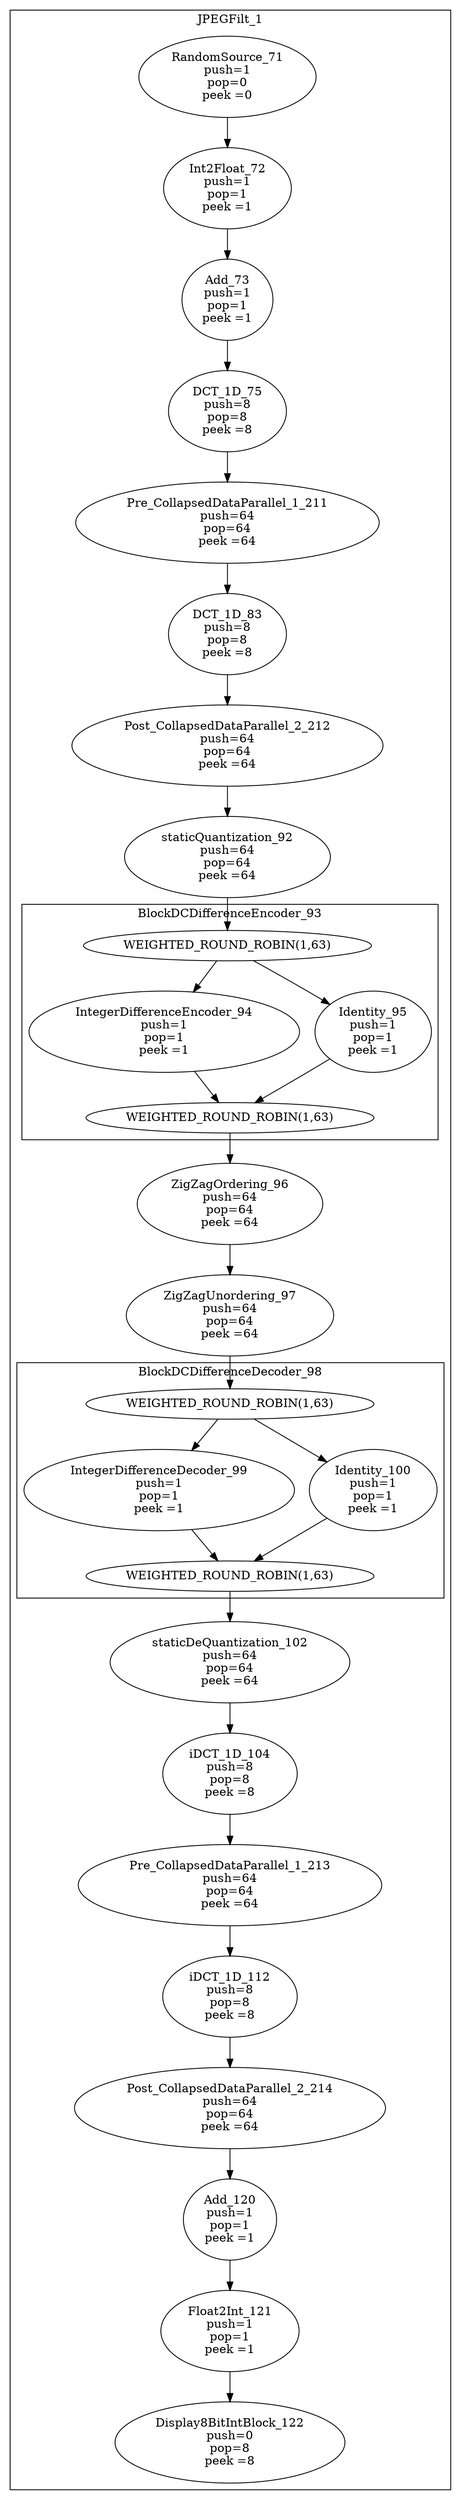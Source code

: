 digraph streamit {
subgraph cluster_node1 {
 label="JPEGFilt_1";
node2 [ label="RandomSource_71\npush=1\npop=0\npeek =0" ]
node3 [ label="Int2Float_72\npush=1\npop=1\npeek =1" ]
node2 -> node3
node4 [ label="Add_73\npush=1\npop=1\npeek =1" ]
node3 -> node4
node5 [ label="DCT_1D_75\npush=8\npop=8\npeek =8" ]
node4 -> node5
node6 [ label="Pre_CollapsedDataParallel_1_211\npush=64\npop=64\npeek =64" ]
node5 -> node6
node7 [ label="DCT_1D_83\npush=8\npop=8\npeek =8" ]
node6 -> node7
node8 [ label="Post_CollapsedDataParallel_2_212\npush=64\npop=64\npeek =64" ]
node7 -> node8
node9 [ label="staticQuantization_92\npush=64\npop=64\npeek =64" ]
node8 -> node9
subgraph cluster_node10 {
 label="BlockDCDifferenceEncoder_93";
node11 [ label="WEIGHTED_ROUND_ROBIN(1,63)" ]
node12 [ label="WEIGHTED_ROUND_ROBIN(1,63)" ]
node13 [ label="IntegerDifferenceEncoder_94\npush=1\npop=1\npeek =1" ]
node11 -> node13
node13 -> node12
node14 [ label="Identity_95\npush=1\npop=1\npeek =1" ]
node11 -> node14
node14 -> node12
}
node9 -> node11
node15 [ label="ZigZagOrdering_96\npush=64\npop=64\npeek =64" ]
node12 -> node15
node16 [ label="ZigZagUnordering_97\npush=64\npop=64\npeek =64" ]
node15 -> node16
subgraph cluster_node17 {
 label="BlockDCDifferenceDecoder_98";
node18 [ label="WEIGHTED_ROUND_ROBIN(1,63)" ]
node19 [ label="WEIGHTED_ROUND_ROBIN(1,63)" ]
node20 [ label="IntegerDifferenceDecoder_99\npush=1\npop=1\npeek =1" ]
node18 -> node20
node20 -> node19
node21 [ label="Identity_100\npush=1\npop=1\npeek =1" ]
node18 -> node21
node21 -> node19
}
node16 -> node18
node22 [ label="staticDeQuantization_102\npush=64\npop=64\npeek =64" ]
node19 -> node22
node23 [ label="iDCT_1D_104\npush=8\npop=8\npeek =8" ]
node22 -> node23
node24 [ label="Pre_CollapsedDataParallel_1_213\npush=64\npop=64\npeek =64" ]
node23 -> node24
node25 [ label="iDCT_1D_112\npush=8\npop=8\npeek =8" ]
node24 -> node25
node26 [ label="Post_CollapsedDataParallel_2_214\npush=64\npop=64\npeek =64" ]
node25 -> node26
node27 [ label="Add_120\npush=1\npop=1\npeek =1" ]
node26 -> node27
node28 [ label="Float2Int_121\npush=1\npop=1\npeek =1" ]
node27 -> node28
node29 [ label="Display8BitIntBlock_122\npush=0\npop=8\npeek =8" ]
node28 -> node29
}
}
